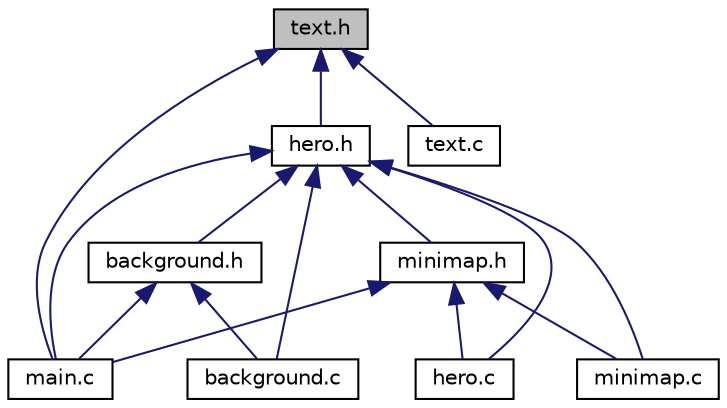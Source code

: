digraph "text.h"
{
  edge [fontname="Helvetica",fontsize="10",labelfontname="Helvetica",labelfontsize="10"];
  node [fontname="Helvetica",fontsize="10",shape=record];
  Node5 [label="text.h",height=0.2,width=0.4,color="black", fillcolor="grey75", style="filled", fontcolor="black"];
  Node5 -> Node6 [dir="back",color="midnightblue",fontsize="10",style="solid"];
  Node6 [label="hero.h",height=0.2,width=0.4,color="black", fillcolor="white", style="filled",URL="$hero_8h.html",tooltip="hero file "];
  Node6 -> Node7 [dir="back",color="midnightblue",fontsize="10",style="solid"];
  Node7 [label="background.h",height=0.2,width=0.4,color="black", fillcolor="white", style="filled",URL="$background_8h.html",tooltip="background file "];
  Node7 -> Node8 [dir="back",color="midnightblue",fontsize="10",style="solid"];
  Node8 [label="background.c",height=0.2,width=0.4,color="black", fillcolor="white", style="filled",URL="$background_8c.html",tooltip="background file "];
  Node7 -> Node9 [dir="back",color="midnightblue",fontsize="10",style="solid"];
  Node9 [label="main.c",height=0.2,width=0.4,color="black", fillcolor="white", style="filled",URL="$main_8c.html",tooltip="Testing Program. "];
  Node6 -> Node8 [dir="back",color="midnightblue",fontsize="10",style="solid"];
  Node6 -> Node10 [dir="back",color="midnightblue",fontsize="10",style="solid"];
  Node10 [label="hero.c",height=0.2,width=0.4,color="black", fillcolor="white", style="filled",URL="$hero_8c.html",tooltip="hero file "];
  Node6 -> Node11 [dir="back",color="midnightblue",fontsize="10",style="solid"];
  Node11 [label="minimap.h",height=0.2,width=0.4,color="black", fillcolor="white", style="filled",URL="$minimap_8h.html",tooltip="minimap file "];
  Node11 -> Node10 [dir="back",color="midnightblue",fontsize="10",style="solid"];
  Node11 -> Node9 [dir="back",color="midnightblue",fontsize="10",style="solid"];
  Node11 -> Node12 [dir="back",color="midnightblue",fontsize="10",style="solid"];
  Node12 [label="minimap.c",height=0.2,width=0.4,color="black", fillcolor="white", style="filled",URL="$minimap_8c.html",tooltip="minimap file "];
  Node6 -> Node9 [dir="back",color="midnightblue",fontsize="10",style="solid"];
  Node6 -> Node12 [dir="back",color="midnightblue",fontsize="10",style="solid"];
  Node5 -> Node9 [dir="back",color="midnightblue",fontsize="10",style="solid"];
  Node5 -> Node13 [dir="back",color="midnightblue",fontsize="10",style="solid"];
  Node13 [label="text.c",height=0.2,width=0.4,color="black", fillcolor="white", style="filled",URL="$text_8c.html",tooltip="text file "];
}
